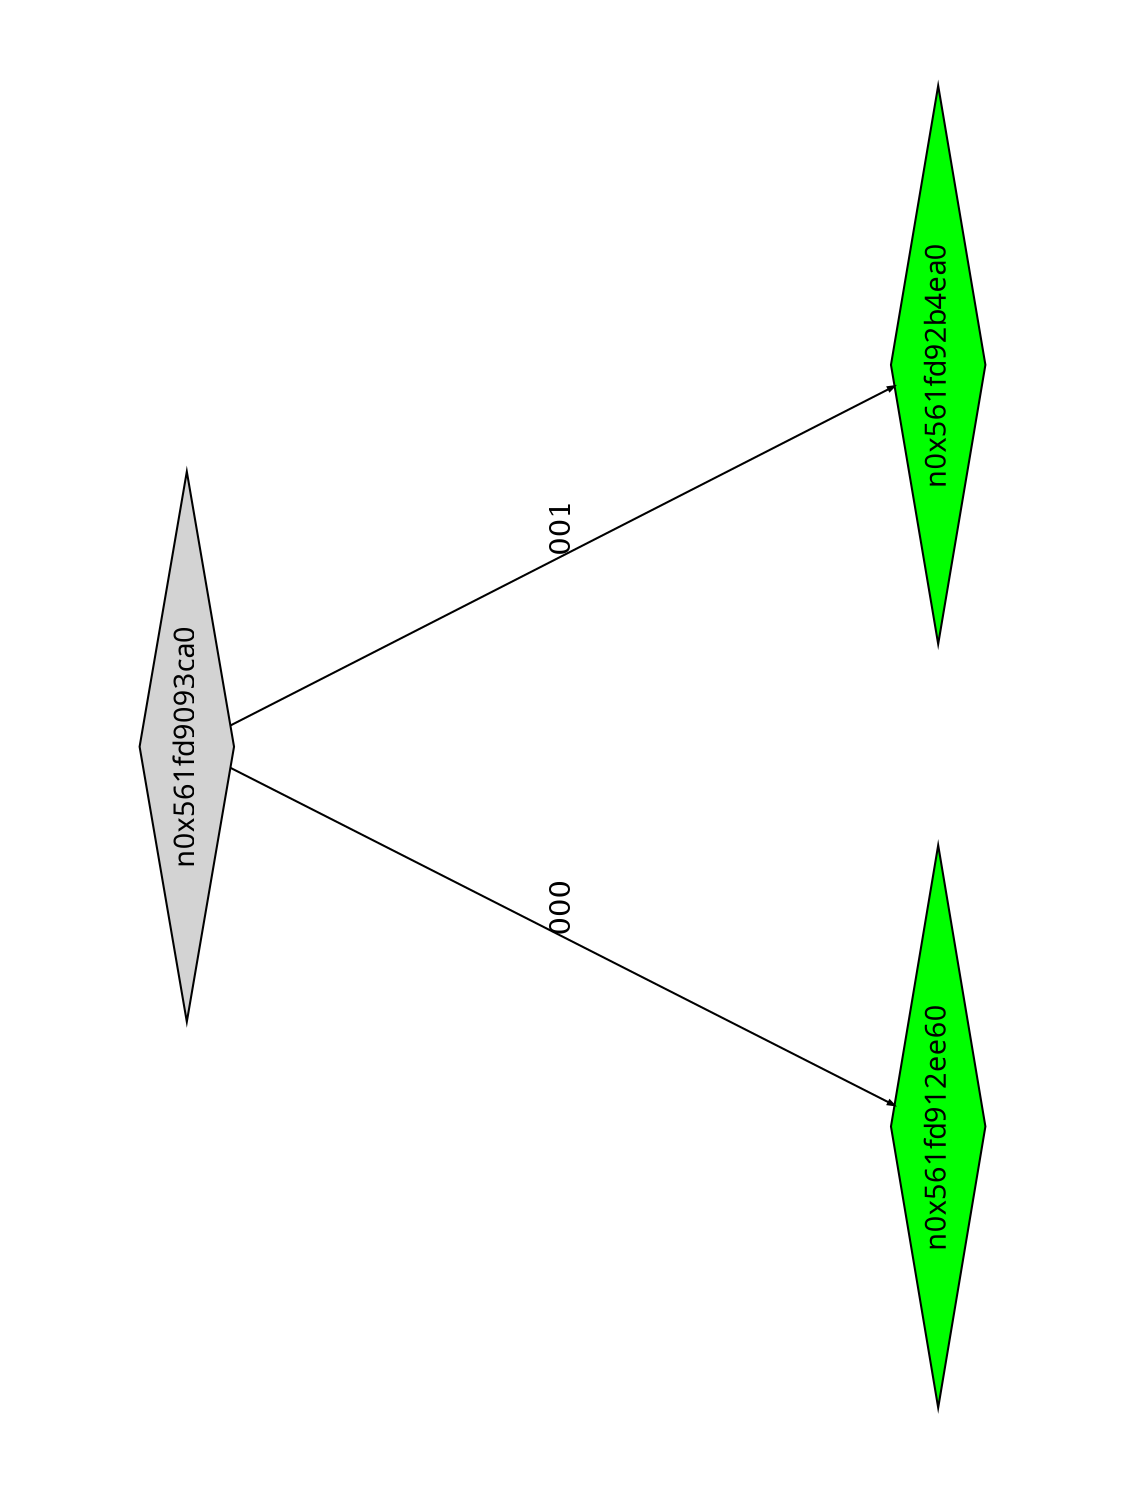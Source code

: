 digraph G {
	size="10,7.5";
	ratio=fill;
	rotate=90;
	center = "true";
	node [style="filled",width=.1,height=.1,fontname="Terminus"]
	edge [arrowsize=.3]
	n0x561fd9093ca0 [shape=diamond];
	n0x561fd9093ca0 -> n0x561fd912ee60 [label=000];
	n0x561fd9093ca0 -> n0x561fd92b4ea0 [label=001];
	n0x561fd92b4ea0 [shape=diamond,fillcolor=green];
	n0x561fd912ee60 [shape=diamond,fillcolor=green];
}
